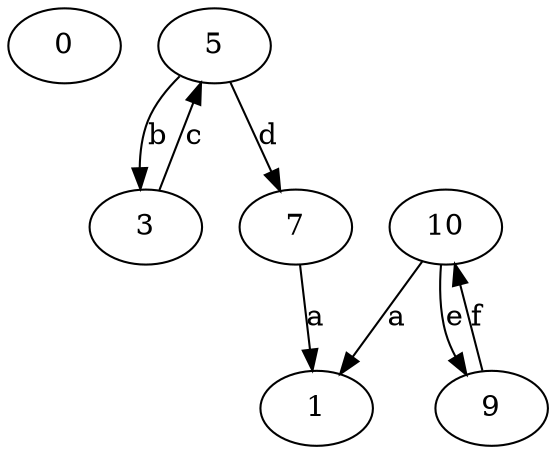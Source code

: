 strict digraph  {
0;
1;
3;
5;
7;
9;
10;
3 -> 5  [label=c];
5 -> 3  [label=b];
5 -> 7  [label=d];
7 -> 1  [label=a];
9 -> 10  [label=f];
10 -> 1  [label=a];
10 -> 9  [label=e];
}
